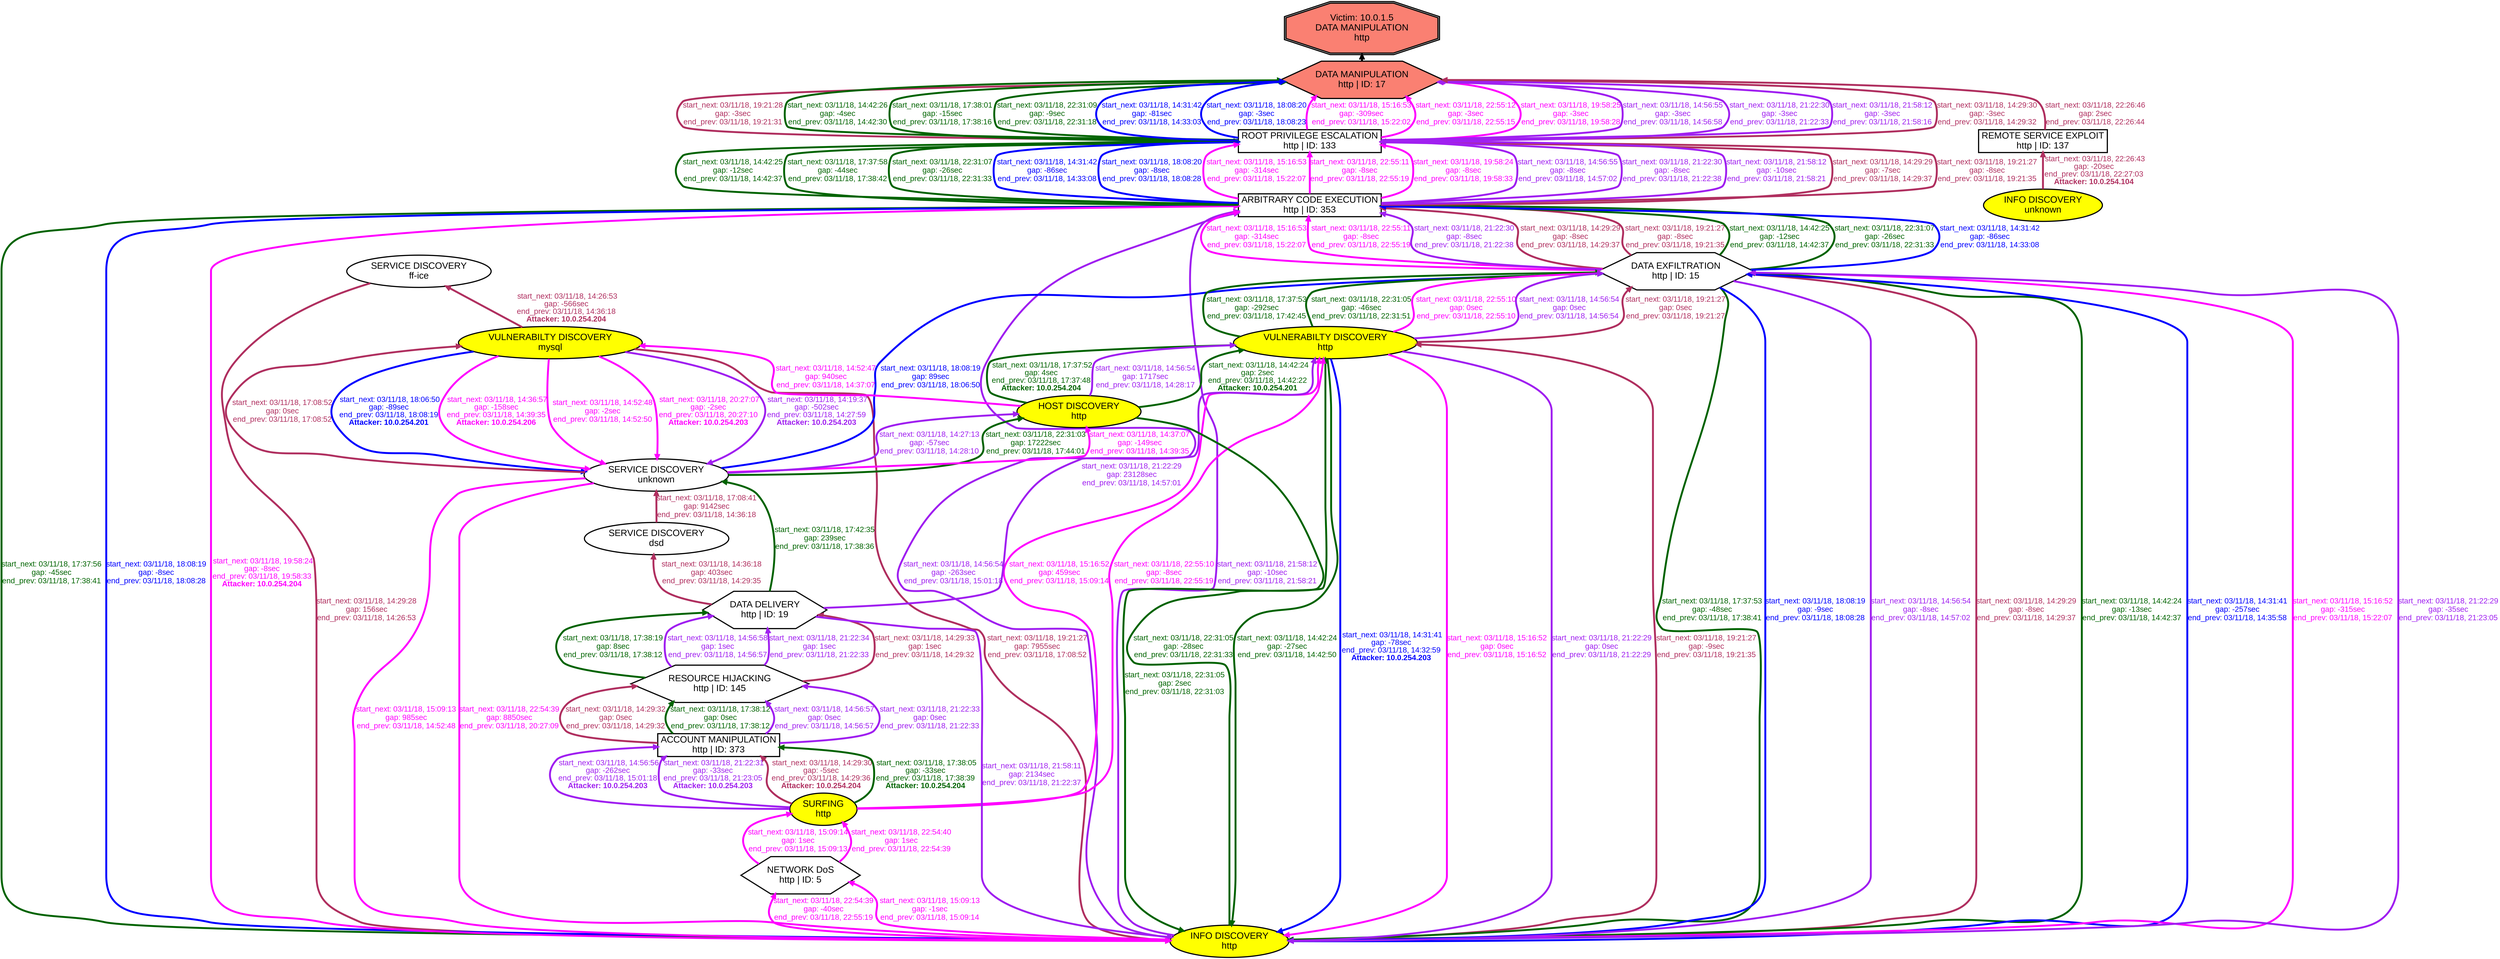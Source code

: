digraph DATAMANIPULATIONhttp {
rankdir="BT"; 
 graph [ nodesep="0.1", ranksep="0.02"] 
 node [ fontname=Arial, fontsize=24,penwidth=3]; 
 edge [ fontname=Arial, fontsize=20,penwidth=5 ];
"Victim: 10.0.1.5
DATA MANIPULATION
http" [shape=doubleoctagon, style=filled, fillcolor=salmon];
{ rank = max; "Victim: 10.0.1.5
DATA MANIPULATION
http"}
"DATA MANIPULATION
http | ID: 17" -> "Victim: 10.0.1.5
DATA MANIPULATION
http"
"DATA MANIPULATION
http | ID: 17" [style=filled, fillcolor= salmon]
{ rank=same; "DATA MANIPULATION
http | ID: 17"}
"VULNERABILTY DISCOVERY
mysql" [style=filled, fillcolor= yellow]
"VULNERABILTY DISCOVERY
mysql" -> "SERVICE DISCOVERY
ff-ice" [ color=maroon] [label=<<font color="maroon"> start_next: 03/11/18, 14:26:53<br/>gap: -566sec<br/>end_prev: 03/11/18, 14:36:18</font><br/><font color="maroon"><b>Attacker: 10.0.254.204</b></font>>]
"SERVICE DISCOVERY
ff-ice" -> "INFO DISCOVERY
http" [ label="start_next: 03/11/18, 14:29:28
gap: 156sec
end_prev: 03/11/18, 14:26:53"][ fontcolor="maroon" color=maroon]
"INFO DISCOVERY
http" -> "DATA EXFILTRATION
http | ID: 15" [ label="start_next: 03/11/18, 14:29:29
gap: -8sec
end_prev: 03/11/18, 14:29:37"][ fontcolor="maroon" color=maroon]
"DATA EXFILTRATION
http | ID: 15" -> "ARBITRARY CODE EXECUTION
http | ID: 353" [ label="start_next: 03/11/18, 14:29:29
gap: -8sec
end_prev: 03/11/18, 14:29:37"][ fontcolor="maroon" color=maroon]
"ARBITRARY CODE EXECUTION
http | ID: 353" -> "ROOT PRIVILEGE ESCALATION
http | ID: 133" [ label="start_next: 03/11/18, 14:29:29
gap: -7sec
end_prev: 03/11/18, 14:29:37"][ fontcolor="maroon" color=maroon]
"ROOT PRIVILEGE ESCALATION
http | ID: 133" -> "DATA MANIPULATION
http | ID: 17" [ label="start_next: 03/11/18, 14:29:30
gap: -3sec
end_prev: 03/11/18, 14:29:32"][ fontcolor="maroon" color=maroon]
"SURFING
http" [style=filled, fillcolor= yellow]
"SURFING
http" -> "ACCOUNT MANIPULATION
http | ID: 373" [ color=maroon] [label=<<font color="maroon"> start_next: 03/11/18, 14:29:30<br/>gap: -5sec<br/>end_prev: 03/11/18, 14:29:36</font><br/><font color="maroon"><b>Attacker: 10.0.254.204</b></font>>]
"ACCOUNT MANIPULATION
http | ID: 373" -> "RESOURCE HIJACKING
http | ID: 145" [ label="start_next: 03/11/18, 14:29:32
gap: 0sec
end_prev: 03/11/18, 14:29:32"][ fontcolor="maroon" color=maroon]
"RESOURCE HIJACKING
http | ID: 145" -> "DATA DELIVERY
http | ID: 19" [ label="start_next: 03/11/18, 14:29:33
gap: 1sec
end_prev: 03/11/18, 14:29:32"][ fontcolor="maroon" color=maroon]
"DATA DELIVERY
http | ID: 19" -> "SERVICE DISCOVERY
dsd" [ label="start_next: 03/11/18, 14:36:18
gap: 403sec
end_prev: 03/11/18, 14:29:35"][ fontcolor="maroon" color=maroon]
"SERVICE DISCOVERY
dsd" -> "SERVICE DISCOVERY
unknown" [ label="start_next: 03/11/18, 17:08:41
gap: 9142sec
end_prev: 03/11/18, 14:36:18"][ fontcolor="maroon" color=maroon]
"SERVICE DISCOVERY
unknown" -> "VULNERABILTY DISCOVERY
mysql" [ label="start_next: 03/11/18, 17:08:52
gap: 0sec
end_prev: 03/11/18, 17:08:52"][ fontcolor="maroon" color=maroon]
"VULNERABILTY DISCOVERY
mysql" -> "INFO DISCOVERY
http" [ label="start_next: 03/11/18, 19:21:27
gap: 7955sec
end_prev: 03/11/18, 17:08:52"][ fontcolor="maroon" color=maroon]
"INFO DISCOVERY
http" -> "VULNERABILTY DISCOVERY
http" [ label="start_next: 03/11/18, 19:21:27
gap: -9sec
end_prev: 03/11/18, 19:21:35"][ fontcolor="maroon" color=maroon]
"VULNERABILTY DISCOVERY
http" -> "DATA EXFILTRATION
http | ID: 15" [ label="start_next: 03/11/18, 19:21:27
gap: 0sec
end_prev: 03/11/18, 19:21:27"][ fontcolor="maroon" color=maroon]
"DATA EXFILTRATION
http | ID: 15" -> "ARBITRARY CODE EXECUTION
http | ID: 353" [ label="start_next: 03/11/18, 19:21:27
gap: -8sec
end_prev: 03/11/18, 19:21:35"][ fontcolor="maroon" color=maroon]
"ARBITRARY CODE EXECUTION
http | ID: 353" -> "ROOT PRIVILEGE ESCALATION
http | ID: 133" [ label="start_next: 03/11/18, 19:21:27
gap: -8sec
end_prev: 03/11/18, 19:21:35"][ fontcolor="maroon" color=maroon]
"ROOT PRIVILEGE ESCALATION
http | ID: 133" -> "DATA MANIPULATION
http | ID: 17" [ label="start_next: 03/11/18, 19:21:28
gap: -3sec
end_prev: 03/11/18, 19:21:31"][ fontcolor="maroon" color=maroon]
"INFO DISCOVERY
unknown" [style=filled, fillcolor= yellow]
"INFO DISCOVERY
unknown" -> "REMOTE SERVICE EXPLOIT
http | ID: 137" [ color=maroon] [label=<<font color="maroon"> start_next: 03/11/18, 22:26:43<br/>gap: -20sec<br/>end_prev: 03/11/18, 22:27:03</font><br/><font color="maroon"><b>Attacker: 10.0.254.104</b></font>>]
"REMOTE SERVICE EXPLOIT
http | ID: 137" -> "DATA MANIPULATION
http | ID: 17" [ label="start_next: 03/11/18, 22:26:46
gap: 2sec
end_prev: 03/11/18, 22:26:44"][ fontcolor="maroon" color=maroon]
"HOST DISCOVERY
http" [style=filled, fillcolor= yellow]
"HOST DISCOVERY
http" -> "VULNERABILTY DISCOVERY
http" [ color=darkgreen] [label=<<font color="darkgreen"> start_next: 03/11/18, 14:42:24<br/>gap: 2sec<br/>end_prev: 03/11/18, 14:42:22</font><br/><font color="darkgreen"><b>Attacker: 10.0.254.201</b></font>>]
"VULNERABILTY DISCOVERY
http" -> "INFO DISCOVERY
http" [ label="start_next: 03/11/18, 14:42:24
gap: -27sec
end_prev: 03/11/18, 14:42:50"][ fontcolor="darkgreen" color=darkgreen]
"INFO DISCOVERY
http" -> "DATA EXFILTRATION
http | ID: 15" [ label="start_next: 03/11/18, 14:42:24
gap: -13sec
end_prev: 03/11/18, 14:42:37"][ fontcolor="darkgreen" color=darkgreen]
"DATA EXFILTRATION
http | ID: 15" -> "ARBITRARY CODE EXECUTION
http | ID: 353" [ label="start_next: 03/11/18, 14:42:25
gap: -12sec
end_prev: 03/11/18, 14:42:37"][ fontcolor="darkgreen" color=darkgreen]
"ARBITRARY CODE EXECUTION
http | ID: 353" -> "ROOT PRIVILEGE ESCALATION
http | ID: 133" [ label="start_next: 03/11/18, 14:42:25
gap: -12sec
end_prev: 03/11/18, 14:42:37"][ fontcolor="darkgreen" color=darkgreen]
"ROOT PRIVILEGE ESCALATION
http | ID: 133" -> "DATA MANIPULATION
http | ID: 17" [ label="start_next: 03/11/18, 14:42:26
gap: -4sec
end_prev: 03/11/18, 14:42:30"][ fontcolor="darkgreen" color=darkgreen]
"HOST DISCOVERY
http" [style=filled, fillcolor= yellow]
"HOST DISCOVERY
http" -> "VULNERABILTY DISCOVERY
http" [ color=darkgreen] [label=<<font color="darkgreen"> start_next: 03/11/18, 17:37:52<br/>gap: 4sec<br/>end_prev: 03/11/18, 17:37:48</font><br/><font color="darkgreen"><b>Attacker: 10.0.254.204</b></font>>]
"VULNERABILTY DISCOVERY
http" -> "DATA EXFILTRATION
http | ID: 15" [ label="start_next: 03/11/18, 17:37:53
gap: -292sec
end_prev: 03/11/18, 17:42:45"][ fontcolor="darkgreen" color=darkgreen]
"DATA EXFILTRATION
http | ID: 15" -> "INFO DISCOVERY
http" [ label="start_next: 03/11/18, 17:37:53
gap: -48sec
end_prev: 03/11/18, 17:38:41"][ fontcolor="darkgreen" color=darkgreen]
"INFO DISCOVERY
http" -> "ARBITRARY CODE EXECUTION
http | ID: 353" [ label="start_next: 03/11/18, 17:37:56
gap: -45sec
end_prev: 03/11/18, 17:38:41"][ fontcolor="darkgreen" color=darkgreen]
"ARBITRARY CODE EXECUTION
http | ID: 353" -> "ROOT PRIVILEGE ESCALATION
http | ID: 133" [ label="start_next: 03/11/18, 17:37:58
gap: -44sec
end_prev: 03/11/18, 17:38:42"][ fontcolor="darkgreen" color=darkgreen]
"ROOT PRIVILEGE ESCALATION
http | ID: 133" -> "DATA MANIPULATION
http | ID: 17" [ label="start_next: 03/11/18, 17:38:01
gap: -15sec
end_prev: 03/11/18, 17:38:16"][ fontcolor="darkgreen" color=darkgreen]
"SURFING
http" [style=filled, fillcolor= yellow]
"SURFING
http" -> "ACCOUNT MANIPULATION
http | ID: 373" [ color=darkgreen] [label=<<font color="darkgreen"> start_next: 03/11/18, 17:38:05<br/>gap: -33sec<br/>end_prev: 03/11/18, 17:38:39</font><br/><font color="darkgreen"><b>Attacker: 10.0.254.204</b></font>>]
"ACCOUNT MANIPULATION
http | ID: 373" -> "RESOURCE HIJACKING
http | ID: 145" [ label="start_next: 03/11/18, 17:38:12
gap: 0sec
end_prev: 03/11/18, 17:38:12"][ fontcolor="darkgreen" color=darkgreen]
"RESOURCE HIJACKING
http | ID: 145" -> "DATA DELIVERY
http | ID: 19" [ label="start_next: 03/11/18, 17:38:19
gap: 8sec
end_prev: 03/11/18, 17:38:12"][ fontcolor="darkgreen" color=darkgreen]
"DATA DELIVERY
http | ID: 19" -> "SERVICE DISCOVERY
unknown" [ label="start_next: 03/11/18, 17:42:35
gap: 239sec
end_prev: 03/11/18, 17:38:36"][ fontcolor="darkgreen" color=darkgreen]
"SERVICE DISCOVERY
unknown" -> "HOST DISCOVERY
http" [ label="start_next: 03/11/18, 22:31:03
gap: 17222sec
end_prev: 03/11/18, 17:44:01"][ fontcolor="darkgreen" color=darkgreen]
"HOST DISCOVERY
http" -> "INFO DISCOVERY
http" [ label="start_next: 03/11/18, 22:31:05
gap: 2sec
end_prev: 03/11/18, 22:31:03"][ fontcolor="darkgreen" color=darkgreen]
"INFO DISCOVERY
http" -> "VULNERABILTY DISCOVERY
http" [ label="start_next: 03/11/18, 22:31:05
gap: -28sec
end_prev: 03/11/18, 22:31:33"][ fontcolor="darkgreen" color=darkgreen]
"VULNERABILTY DISCOVERY
http" -> "DATA EXFILTRATION
http | ID: 15" [ label="start_next: 03/11/18, 22:31:05
gap: -46sec
end_prev: 03/11/18, 22:31:51"][ fontcolor="darkgreen" color=darkgreen]
"DATA EXFILTRATION
http | ID: 15" -> "ARBITRARY CODE EXECUTION
http | ID: 353" [ label="start_next: 03/11/18, 22:31:07
gap: -26sec
end_prev: 03/11/18, 22:31:33"][ fontcolor="darkgreen" color=darkgreen]
"ARBITRARY CODE EXECUTION
http | ID: 353" -> "ROOT PRIVILEGE ESCALATION
http | ID: 133" [ label="start_next: 03/11/18, 22:31:07
gap: -26sec
end_prev: 03/11/18, 22:31:33"][ fontcolor="darkgreen" color=darkgreen]
"ROOT PRIVILEGE ESCALATION
http | ID: 133" -> "DATA MANIPULATION
http | ID: 17" [ label="start_next: 03/11/18, 22:31:09
gap: -9sec
end_prev: 03/11/18, 22:31:18"][ fontcolor="darkgreen" color=darkgreen]
"VULNERABILTY DISCOVERY
http" [style=filled, fillcolor= yellow]
"VULNERABILTY DISCOVERY
http" -> "INFO DISCOVERY
http" [ color=blue] [label=<<font color="blue"> start_next: 03/11/18, 14:31:41<br/>gap: -78sec<br/>end_prev: 03/11/18, 14:32:59</font><br/><font color="blue"><b>Attacker: 10.0.254.203</b></font>>]
"INFO DISCOVERY
http" -> "DATA EXFILTRATION
http | ID: 15" [ label="start_next: 03/11/18, 14:31:41
gap: -257sec
end_prev: 03/11/18, 14:35:58"][ fontcolor="blue" color=blue]
"DATA EXFILTRATION
http | ID: 15" -> "ARBITRARY CODE EXECUTION
http | ID: 353" [ label="start_next: 03/11/18, 14:31:42
gap: -86sec
end_prev: 03/11/18, 14:33:08"][ fontcolor="blue" color=blue]
"ARBITRARY CODE EXECUTION
http | ID: 353" -> "ROOT PRIVILEGE ESCALATION
http | ID: 133" [ label="start_next: 03/11/18, 14:31:42
gap: -86sec
end_prev: 03/11/18, 14:33:08"][ fontcolor="blue" color=blue]
"ROOT PRIVILEGE ESCALATION
http | ID: 133" -> "DATA MANIPULATION
http | ID: 17" [ label="start_next: 03/11/18, 14:31:42
gap: -81sec
end_prev: 03/11/18, 14:33:03"][ fontcolor="blue" color=blue]
"VULNERABILTY DISCOVERY
mysql" [style=filled, fillcolor= yellow]
"VULNERABILTY DISCOVERY
mysql" -> "SERVICE DISCOVERY
unknown" [ color=blue] [label=<<font color="blue"> start_next: 03/11/18, 18:06:50<br/>gap: -89sec<br/>end_prev: 03/11/18, 18:08:19</font><br/><font color="blue"><b>Attacker: 10.0.254.201</b></font>>]
"SERVICE DISCOVERY
unknown" -> "DATA EXFILTRATION
http | ID: 15" [ label="start_next: 03/11/18, 18:08:19
gap: 89sec
end_prev: 03/11/18, 18:06:50"][ fontcolor="blue" color=blue]
"DATA EXFILTRATION
http | ID: 15" -> "INFO DISCOVERY
http" [ label="start_next: 03/11/18, 18:08:19
gap: -9sec
end_prev: 03/11/18, 18:08:28"][ fontcolor="blue" color=blue]
"INFO DISCOVERY
http" -> "ARBITRARY CODE EXECUTION
http | ID: 353" [ label="start_next: 03/11/18, 18:08:19
gap: -8sec
end_prev: 03/11/18, 18:08:28"][ fontcolor="blue" color=blue]
"ARBITRARY CODE EXECUTION
http | ID: 353" -> "ROOT PRIVILEGE ESCALATION
http | ID: 133" [ label="start_next: 03/11/18, 18:08:20
gap: -8sec
end_prev: 03/11/18, 18:08:28"][ fontcolor="blue" color=blue]
"ROOT PRIVILEGE ESCALATION
http | ID: 133" -> "DATA MANIPULATION
http | ID: 17" [ label="start_next: 03/11/18, 18:08:20
gap: -3sec
end_prev: 03/11/18, 18:08:23"][ fontcolor="blue" color=blue]
"VULNERABILTY DISCOVERY
mysql" [style=filled, fillcolor= yellow]
"VULNERABILTY DISCOVERY
mysql" -> "SERVICE DISCOVERY
unknown" [ color=magenta] [label=<<font color="magenta"> start_next: 03/11/18, 14:36:57<br/>gap: -158sec<br/>end_prev: 03/11/18, 14:39:35</font><br/><font color="magenta"><b>Attacker: 10.0.254.206</b></font>>]
"SERVICE DISCOVERY
unknown" -> "HOST DISCOVERY
http" [ label="start_next: 03/11/18, 14:37:07
gap: -149sec
end_prev: 03/11/18, 14:39:35"][ fontcolor="magenta" color=magenta]
"HOST DISCOVERY
http" -> "VULNERABILTY DISCOVERY
mysql" [ label="start_next: 03/11/18, 14:52:47
gap: 940sec
end_prev: 03/11/18, 14:37:07"][ fontcolor="magenta" color=magenta]
"VULNERABILTY DISCOVERY
mysql" -> "SERVICE DISCOVERY
unknown" [ label="start_next: 03/11/18, 14:52:48
gap: -2sec
end_prev: 03/11/18, 14:52:50"][ fontcolor="magenta" color=magenta]
"SERVICE DISCOVERY
unknown" -> "INFO DISCOVERY
http" [ label="start_next: 03/11/18, 15:09:13
gap: 985sec
end_prev: 03/11/18, 14:52:48"][ fontcolor="magenta" color=magenta]
"INFO DISCOVERY
http" -> "NETWORK DoS
http | ID: 5" [ label="start_next: 03/11/18, 15:09:13
gap: -1sec
end_prev: 03/11/18, 15:09:14"][ fontcolor="magenta" color=magenta]
"NETWORK DoS
http | ID: 5" -> "SURFING
http" [ label="start_next: 03/11/18, 15:09:14
gap: 1sec
end_prev: 03/11/18, 15:09:13"][ fontcolor="magenta" color=magenta]
"SURFING
http" -> "VULNERABILTY DISCOVERY
http" [ label="start_next: 03/11/18, 15:16:52
gap: 459sec
end_prev: 03/11/18, 15:09:14"][ fontcolor="magenta" color=magenta]
"VULNERABILTY DISCOVERY
http" -> "INFO DISCOVERY
http" [ label="start_next: 03/11/18, 15:16:52
gap: 0sec
end_prev: 03/11/18, 15:16:52"][ fontcolor="magenta" color=magenta]
"INFO DISCOVERY
http" -> "DATA EXFILTRATION
http | ID: 15" [ label="start_next: 03/11/18, 15:16:52
gap: -315sec
end_prev: 03/11/18, 15:22:07"][ fontcolor="magenta" color=magenta]
"DATA EXFILTRATION
http | ID: 15" -> "ARBITRARY CODE EXECUTION
http | ID: 353" [ label="start_next: 03/11/18, 15:16:53
gap: -314sec
end_prev: 03/11/18, 15:22:07"][ fontcolor="magenta" color=magenta]
"ARBITRARY CODE EXECUTION
http | ID: 353" -> "ROOT PRIVILEGE ESCALATION
http | ID: 133" [ label="start_next: 03/11/18, 15:16:53
gap: -314sec
end_prev: 03/11/18, 15:22:07"][ fontcolor="magenta" color=magenta]
"ROOT PRIVILEGE ESCALATION
http | ID: 133" -> "DATA MANIPULATION
http | ID: 17" [ label="start_next: 03/11/18, 15:16:53
gap: -309sec
end_prev: 03/11/18, 15:22:02"][ fontcolor="magenta" color=magenta]
"VULNERABILTY DISCOVERY
mysql" [style=filled, fillcolor= yellow]
"VULNERABILTY DISCOVERY
mysql" -> "SERVICE DISCOVERY
unknown" [ color=magenta] [label=<<font color="magenta"> start_next: 03/11/18, 20:27:07<br/>gap: -2sec<br/>end_prev: 03/11/18, 20:27:10</font><br/><font color="magenta"><b>Attacker: 10.0.254.203</b></font>>]
"SERVICE DISCOVERY
unknown" -> "INFO DISCOVERY
http" [ label="start_next: 03/11/18, 22:54:39
gap: 8850sec
end_prev: 03/11/18, 20:27:09"][ fontcolor="magenta" color=magenta]
"INFO DISCOVERY
http" -> "NETWORK DoS
http | ID: 5" [ label="start_next: 03/11/18, 22:54:39
gap: -40sec
end_prev: 03/11/18, 22:55:19"][ fontcolor="magenta" color=magenta]
"NETWORK DoS
http | ID: 5" -> "SURFING
http" [ label="start_next: 03/11/18, 22:54:40
gap: 1sec
end_prev: 03/11/18, 22:54:39"][ fontcolor="magenta" color=magenta]
"SURFING
http" -> "VULNERABILTY DISCOVERY
http" [ label="start_next: 03/11/18, 22:55:10
gap: -8sec
end_prev: 03/11/18, 22:55:19"][ fontcolor="magenta" color=magenta]
"VULNERABILTY DISCOVERY
http" -> "DATA EXFILTRATION
http | ID: 15" [ label="start_next: 03/11/18, 22:55:10
gap: 0sec
end_prev: 03/11/18, 22:55:10"][ fontcolor="magenta" color=magenta]
"DATA EXFILTRATION
http | ID: 15" -> "ARBITRARY CODE EXECUTION
http | ID: 353" [ label="start_next: 03/11/18, 22:55:11
gap: -8sec
end_prev: 03/11/18, 22:55:19"][ fontcolor="magenta" color=magenta]
"ARBITRARY CODE EXECUTION
http | ID: 353" -> "ROOT PRIVILEGE ESCALATION
http | ID: 133" [ label="start_next: 03/11/18, 22:55:11
gap: -8sec
end_prev: 03/11/18, 22:55:19"][ fontcolor="magenta" color=magenta]
"ROOT PRIVILEGE ESCALATION
http | ID: 133" -> "DATA MANIPULATION
http | ID: 17" [ label="start_next: 03/11/18, 22:55:12
gap: -3sec
end_prev: 03/11/18, 22:55:15"][ fontcolor="magenta" color=magenta]
"INFO DISCOVERY
http" [style=filled, fillcolor= yellow]
"INFO DISCOVERY
http" -> "ARBITRARY CODE EXECUTION
http | ID: 353" [ color=magenta] [label=<<font color="magenta"> start_next: 03/11/18, 19:58:24<br/>gap: -8sec<br/>end_prev: 03/11/18, 19:58:33</font><br/><font color="magenta"><b>Attacker: 10.0.254.204</b></font>>]
"ARBITRARY CODE EXECUTION
http | ID: 353" -> "ROOT PRIVILEGE ESCALATION
http | ID: 133" [ label="start_next: 03/11/18, 19:58:24
gap: -8sec
end_prev: 03/11/18, 19:58:33"][ fontcolor="magenta" color=magenta]
"ROOT PRIVILEGE ESCALATION
http | ID: 133" -> "DATA MANIPULATION
http | ID: 17" [ label="start_next: 03/11/18, 19:58:25
gap: -3sec
end_prev: 03/11/18, 19:58:28"][ fontcolor="magenta" color=magenta]
"VULNERABILTY DISCOVERY
mysql" [style=filled, fillcolor= yellow]
"VULNERABILTY DISCOVERY
mysql" -> "SERVICE DISCOVERY
unknown" [ color=purple] [label=<<font color="purple"> start_next: 03/11/18, 14:19:37<br/>gap: -502sec<br/>end_prev: 03/11/18, 14:27:59</font><br/><font color="purple"><b>Attacker: 10.0.254.203</b></font>>]
"SERVICE DISCOVERY
unknown" -> "HOST DISCOVERY
http" [ label="start_next: 03/11/18, 14:27:13
gap: -57sec
end_prev: 03/11/18, 14:28:10"][ fontcolor="purple" color=purple]
"HOST DISCOVERY
http" -> "VULNERABILTY DISCOVERY
http" [ label="start_next: 03/11/18, 14:56:54
gap: 1717sec
end_prev: 03/11/18, 14:28:17"][ fontcolor="purple" color=purple]
"VULNERABILTY DISCOVERY
http" -> "DATA EXFILTRATION
http | ID: 15" [ label="start_next: 03/11/18, 14:56:54
gap: 0sec
end_prev: 03/11/18, 14:56:54"][ fontcolor="purple" color=purple]
"DATA EXFILTRATION
http | ID: 15" -> "INFO DISCOVERY
http" [ label="start_next: 03/11/18, 14:56:54
gap: -8sec
end_prev: 03/11/18, 14:57:02"][ fontcolor="purple" color=purple]
"INFO DISCOVERY
http" -> "ARBITRARY CODE EXECUTION
http | ID: 353" [ label="start_next: 03/11/18, 14:56:54
gap: -263sec
end_prev: 03/11/18, 15:01:18"][ fontcolor="purple" color=purple]
"ARBITRARY CODE EXECUTION
http | ID: 353" -> "ROOT PRIVILEGE ESCALATION
http | ID: 133" [ label="start_next: 03/11/18, 14:56:55
gap: -8sec
end_prev: 03/11/18, 14:57:02"][ fontcolor="purple" color=purple]
"ROOT PRIVILEGE ESCALATION
http | ID: 133" -> "DATA MANIPULATION
http | ID: 17" [ label="start_next: 03/11/18, 14:56:55
gap: -3sec
end_prev: 03/11/18, 14:56:58"][ fontcolor="purple" color=purple]
"SURFING
http" [style=filled, fillcolor= yellow]
"SURFING
http" -> "ACCOUNT MANIPULATION
http | ID: 373" [ color=purple] [label=<<font color="purple"> start_next: 03/11/18, 14:56:56<br/>gap: -262sec<br/>end_prev: 03/11/18, 15:01:18</font><br/><font color="purple"><b>Attacker: 10.0.254.203</b></font>>]
"ACCOUNT MANIPULATION
http | ID: 373" -> "RESOURCE HIJACKING
http | ID: 145" [ label="start_next: 03/11/18, 14:56:57
gap: 0sec
end_prev: 03/11/18, 14:56:57"][ fontcolor="purple" color=purple]
"RESOURCE HIJACKING
http | ID: 145" -> "DATA DELIVERY
http | ID: 19" [ label="start_next: 03/11/18, 14:56:58
gap: 1sec
end_prev: 03/11/18, 14:56:57"][ fontcolor="purple" color=purple]
"DATA DELIVERY
http | ID: 19" -> "VULNERABILTY DISCOVERY
http" [ label="start_next: 03/11/18, 21:22:29
gap: 23128sec
end_prev: 03/11/18, 14:57:01"][ fontcolor="purple" color=purple]
"VULNERABILTY DISCOVERY
http" -> "INFO DISCOVERY
http" [ label="start_next: 03/11/18, 21:22:29
gap: 0sec
end_prev: 03/11/18, 21:22:29"][ fontcolor="purple" color=purple]
"INFO DISCOVERY
http" -> "DATA EXFILTRATION
http | ID: 15" [ label="start_next: 03/11/18, 21:22:29
gap: -35sec
end_prev: 03/11/18, 21:23:05"][ fontcolor="purple" color=purple]
"DATA EXFILTRATION
http | ID: 15" -> "ARBITRARY CODE EXECUTION
http | ID: 353" [ label="start_next: 03/11/18, 21:22:30
gap: -8sec
end_prev: 03/11/18, 21:22:38"][ fontcolor="purple" color=purple]
"ARBITRARY CODE EXECUTION
http | ID: 353" -> "ROOT PRIVILEGE ESCALATION
http | ID: 133" [ label="start_next: 03/11/18, 21:22:30
gap: -8sec
end_prev: 03/11/18, 21:22:38"][ fontcolor="purple" color=purple]
"ROOT PRIVILEGE ESCALATION
http | ID: 133" -> "DATA MANIPULATION
http | ID: 17" [ label="start_next: 03/11/18, 21:22:30
gap: -3sec
end_prev: 03/11/18, 21:22:33"][ fontcolor="purple" color=purple]
"SURFING
http" [style=filled, fillcolor= yellow]
"SURFING
http" -> "ACCOUNT MANIPULATION
http | ID: 373" [ color=purple] [label=<<font color="purple"> start_next: 03/11/18, 21:22:31<br/>gap: -33sec<br/>end_prev: 03/11/18, 21:23:05</font><br/><font color="purple"><b>Attacker: 10.0.254.203</b></font>>]
"ACCOUNT MANIPULATION
http | ID: 373" -> "RESOURCE HIJACKING
http | ID: 145" [ label="start_next: 03/11/18, 21:22:33
gap: 0sec
end_prev: 03/11/18, 21:22:33"][ fontcolor="purple" color=purple]
"RESOURCE HIJACKING
http | ID: 145" -> "DATA DELIVERY
http | ID: 19" [ label="start_next: 03/11/18, 21:22:34
gap: 1sec
end_prev: 03/11/18, 21:22:33"][ fontcolor="purple" color=purple]
"DATA DELIVERY
http | ID: 19" -> "INFO DISCOVERY
http" [ label="start_next: 03/11/18, 21:58:11
gap: 2134sec
end_prev: 03/11/18, 21:22:37"][ fontcolor="purple" color=purple]
"INFO DISCOVERY
http" -> "ARBITRARY CODE EXECUTION
http | ID: 353" [ label="start_next: 03/11/18, 21:58:12
gap: -10sec
end_prev: 03/11/18, 21:58:21"][ fontcolor="purple" color=purple]
"ARBITRARY CODE EXECUTION
http | ID: 353" -> "ROOT PRIVILEGE ESCALATION
http | ID: 133" [ label="start_next: 03/11/18, 21:58:12
gap: -10sec
end_prev: 03/11/18, 21:58:21"][ fontcolor="purple" color=purple]
"ROOT PRIVILEGE ESCALATION
http | ID: 133" -> "DATA MANIPULATION
http | ID: 17" [ label="start_next: 03/11/18, 21:58:12
gap: -3sec
end_prev: 03/11/18, 21:58:16"][ fontcolor="purple" color=purple]
"VULNERABILTY DISCOVERY
mysql" [shape=oval]
"VULNERABILTY DISCOVERY
mysql" [tooltip="ET SCAN Suspicious inbound to mySQL port 3306
ET SCAN Suspicious inbound to MSSQL port 1433
ET SCAN Suspicious inbound to PostgreSQL port 5432
ET SCAN Nikto Web App Scan in Progress
ET SCAN Suspicious inbound to Oracle SQL port 1521
ET SCAN Suspicious inbound to mSQL port 4333"]
"SERVICE DISCOVERY
ff-ice" [shape=oval]
"SERVICE DISCOVERY
ff-ice" [tooltip="ET SCAN Potential VNC Scan 5900-5920
ET SCAN Potential VNC Scan 5800-5820"]
"INFO DISCOVERY
http" [shape=oval]
"INFO DISCOVERY
http" [tooltip="GPL WEB_SERVER viewcode access
GPL WEB_SERVER .htaccess access
GPL WEB_SERVER writeto.cnf access
GPL WEB_SERVER iisadmin access
ET WEB_SERVER PHP Easteregg Information-Disclosure (funny-logo)
ET WEB_SPECIFIC_APPS Request to Wordpress W3TC Plug-in dbcache Directory
GPL WEB_SERVER services.cnf access
ET WEB_SERVER PHP Easteregg Information-Disclosure (zend-logo)
GPL EXPLOIT unicode directory traversal attempt
ET WEB_SERVER PHP Easteregg Information-Disclosure (php-logo)
GPL WEB_SERVER service.cnf access
GPL EXPLOIT iisadmpwd attempt
ET WEB_SERVER PHP SESSION SuperGlobal in URI
GPL WEB_SERVER /~root access
GPL WEB_SERVER authors.pwd access
ET WEB_SERVER PHP ENV SuperGlobal in URI
GPL EXPLOIT .cnf access
ET POLICY Proxy TRACE Request - inbound
GPL WEB_SERVER .htpasswd access
GPL WEB_SERVER global.asa access
ET WEB_SERVER PHP SERVER SuperGlobal in URI
GPL EXPLOIT fpcount access
GPL WEB_SERVER globals.pl access
GPL WEB_SERVER 403 Forbidden
GPL WEB_SERVER service.pwd
GPL EXPLOIT ISAPI .idq attempt
ET WEB_SERVER PHP Easteregg Information-Disclosure (phpinfo)
GPL WEB_SERVER printenv access
GPL WEB_SERVER author.exe access
GPL EXPLOIT iissamples access
GPL EXPLOIT .htr access
ET WEB_SERVER PHP REQUEST SuperGlobal in URI"]
"DATA EXFILTRATION
http | ID: 15" [shape=hexagon]
"DATA EXFILTRATION
http | ID: 15" [tooltip="GPL WEB_SERVER Tomcat server snoop access
GPL EXPLOIT ISAPI .ida access
GPL EXPLOIT /msadc/samples/ access
ET WEB_SERVER ColdFusion componentutils access
ET WEB_SERVER /system32/ in Uri - Possible Protected Directory Access Attempt
ET WEB_SPECIFIC_APPS PHP-CGI query string parameter vulnerability
ET WEB_SERVER Possible XXE SYSTEM ENTITY in POST BODY.
ET WEB_SERVER /etc/shadow Detected in URI
GPL EXPLOIT ISAPI .idq access"]
"ARBITRARY CODE EXECUTION
http | ID: 353" [shape=box]
"ARBITRARY CODE EXECUTION
http | ID: 353" [tooltip="ET CURRENT_EVENTS QNAP Shellshock CVE-2014-6271
ET WEB_SPECIFIC_APPS DesktopOnNet don3_requiem.php app_path Parameter Remote File Inclusion
ET WEB_SPECIFIC_APPS Horde type Parameter Local File Inclusion Attempt
ET WEB_SPECIFIC_APPS KR-Web krgourl.php DOCUMENT_ROOT Parameter Remote File Inclusion Attempt
ET WEB_SERVER Possible CVE-2014-6271 Attempt in Headers
ET WEB_SPECIFIC_APPS BASE base_stat_common.php remote file include
ET WEB_SPECIFIC_APPS Golem Gaming Portal root_path Parameter Remote File inclusion Attempt
ET WEB_SPECIFIC_APPS Joomla swMenuPro ImageManager.php Remote File Inclusion Attempt
ET WEB_SPECIFIC_APPS FormMailer formmailer.admin.inc.php BASE_DIR Parameter Remote File Inclusion Attempt
ET WEB_SPECIFIC_APPS AjaxPortal di.php pathtoserverdata Parameter Remote File Inclusion Attempt
ET WEB_SERVER cmd.exe In URI - Possible Command Execution Attempt
ET WEB_SPECIFIC_APPS KingCMS menu.php CONFIG Parameter Remote File Inclusion
ETPRO WEB_SPECIFIC_APPS PHPMoAdmin RCE Attempt
ET WEB_SERVER Exploit Suspected PHP Injection Attack (cmd=)
ET WEB_SPECIFIC_APPS Achievo debugger.php config_atkroot parameter Remote File Inclusion Attempt
ET WEB_SERVER Possible CVE-2014-6271 Attempt
ET WEB_SPECIFIC_APPS Joomla Dada Mail Manager Component config.dadamail.php GLOBALS Parameter Remote File Inclusion
ET WEB_SPECIFIC_APPS WEB-PHP RCE PHPBB 2004-1315
ET WEB_SPECIFIC_APPS DesktopOnNet frontpage.php app_path Parameter Remote File Inclusion
ET WEB_SPECIFIC_APPS Joomla AjaxChat Component ajcuser.php GLOBALS Parameter Remote File Inclusion Attempt"]
"ROOT PRIVILEGE ESCALATION
http | ID: 133" [shape=box]
"ROOT PRIVILEGE ESCALATION
http | ID: 133" [tooltip="ET WEB_SERVER ColdFusion administrator access
ETPRO WEB_SPECIFIC_APPS ipTIME firmware < 9.58 RCE
GPL EXPLOIT administrators.pwd access
GPL EXPLOIT CodeRed v2 root.exe access"]
"DATA MANIPULATION
http | ID: 17" [shape=hexagon]
"DATA MANIPULATION
http | ID: 17" [tooltip="ET WEB_SERVER Possible SQL Injection Attempt SELECT FROM
ET WEB_SERVER MYSQL SELECT CONCAT SQL Injection Attempt
ET WEB_SERVER Possible SQL Injection Attempt UNION SELECT"]
"SURFING
http" [shape=oval]
"SURFING
http" [tooltip="ET WEB_SERVER WEB-PHP phpinfo access"]
"ACCOUNT MANIPULATION
http | ID: 373" [shape=box]
"ACCOUNT MANIPULATION
http | ID: 373" [tooltip="GPL EXPLOIT /iisadmpwd/aexp2.htr access
ET WEB_SERVER SELECT USER SQL Injection Attempt in URI"]
"RESOURCE HIJACKING
http | ID: 145" [shape=hexagon]
"RESOURCE HIJACKING
http | ID: 145" [tooltip="GPL WEB_SERVER Oracle Java Process Manager access"]
"DATA DELIVERY
http | ID: 19" [shape=hexagon]
"DATA DELIVERY
http | ID: 19" [tooltip="ET WEB_SPECIFIC_APPS PHP-Paid4Mail RFI attempt 
ET WEB_SPECIFIC_APPS Possible eFront database.php Remote File Inclusion Attempt
ET WEB_SPECIFIC_APPS MAXcms fm_includes_special Parameter Remote File Inclusion Attempt
ET WEB_SPECIFIC_APPS PHP Aardvark Topsites PHP CONFIG PATH Remote File Include Attempt
ET WEB_SPECIFIC_APPS Possible Mambo/Joomla! com_koesubmit Component 'koesubmit.php' Remote File Inclusion Attempt
ET WEB_SPECIFIC_APPS SERWeb load_lang.php configdir Parameter Remote File Inclusion
ET WEB_SPECIFIC_APPS TECHNOTE shop_this_skin_path Parameter Remote File Inclusion
ET WEB_SPECIFIC_APPS p-Table for WordPress wptable-tinymce.php ABSPATH Parameter RFI Attempt
ET WEB_SPECIFIC_APPS ProjectButler RFI attempt 
ET WEB_SPECIFIC_APPS PHPOF DB_AdoDB.Class.PHP PHPOF_INCLUDE_PATH parameter Remote File Inclusion
ET WEB_SPECIFIC_APPS SAPID get_infochannel.inc.php Remote File inclusion Attempt
ET WEB_SPECIFIC_APPS Joomla Onguma Time Sheet Component onguma.class.php mosConfig_absolute_path Parameter Remote File Inclusion
ET WEB_SPECIFIC_APPS phptraverse mp3_id.php GLOBALS Parameter Remote File Inclusion Attempt
ET WEB_SPECIFIC_APPS Sisplet CMS komentar.php site_path Parameter Remote File Inclusion Attempt
ET WEB_SPECIFIC_APPS SERWeb main_prepend.php functionsdir Parameter Remote File Inclusion
ET WEB_SPECIFIC_APPS Mambo Component com_smf smf.php Remote File Inclusion Attempt
ET WEB_SPECIFIC_APPS OpenX phpAdsNew phpAds_geoPlugin Parameter Remote File Inclusion Attempt
ET WEB_SPECIFIC_APPS Enthusiast path parameter Remote File Inclusion
ET WEB_SPECIFIC_APPS ProdLer prodler.class.php sPath Parameter Remote File Inclusion Attempt
ET WEB_SPECIFIC_APPS PHP Classifieds class.phpmailer.php lang_path Parameter Remote File Inclusion Attempt
ET WEB_SPECIFIC_APPS Joomla Simple RSS Reader admin.rssreader.php mosConfig_live_site Parameter Remote File Inclusion
ET WEB_SPECIFIC_APPS Possible OpenSiteAdmin pageHeader.php Remote File Inclusion Attempt
ET WEB_SPECIFIC_APPS phpSkelSite theme parameter remote file inclusion
ET WEB_SPECIFIC_APPS PointComma pctemplate.php pcConfig Parameter Remote File Inclusion Attempt
ET WEB_SPECIFIC_APPS phPortal gunaysoft.php icerikyolu Parameter Remote File Inclusion
ET WEB_SPECIFIC_APPS OBOphiX fonctions_racine.php chemin_lib parameter Remote File Inclusion Attempt
ET WEB_SPECIFIC_APPS PHP phpMyAgenda rootagenda Remote File Include Attempt
ET WEB_SPECIFIC_APPS Ve-EDIT edit_htmlarea.php highlighter Parameter Remote File Inclusion
ET WEB_SPECIFIC_APPS MODx CMS snippet.reflect.php reflect_base Remote File Inclusion
ET WEB_SPECIFIC_APPS phPortal gunaysoft.php sayfaid Parameter Remote File Inclusion
ET WEB_SPECIFIC_APPS YapBB class_yapbbcooker.php cfgIncludeDirectory Parameter Remote File Inclusion"]
"SERVICE DISCOVERY
dsd" [shape=oval]
"SERVICE DISCOVERY
dsd" [tooltip="ET SCAN Potential VNC Scan 5900-5920
ET SCAN Potential VNC Scan 5800-5820"]
"SERVICE DISCOVERY
unknown" [shape=oval]
"SERVICE DISCOVERY
unknown" [tooltip="ET SCAN Potential VNC Scan 5800-5820
ET SCAN Potential SSH Scan
GPL ICMP_INFO PING *NIX
ET SCAN Potential VNC Scan 5900-5920
ET SCAN NMAP OS Detection Probe"]
"VULNERABILTY DISCOVERY
http" [shape=oval]
"VULNERABILTY DISCOVERY
http" [tooltip="ET SCAN Suspicious inbound to mySQL port 3306
ET SCAN Suspicious inbound to MSSQL port 1433
ET SCAN Nikto Web App Scan in Progress
ET SCAN Suspicious inbound to PostgreSQL port 5432
ET SCAN Suspicious inbound to Oracle SQL port 1521
ET SCAN Suspicious inbound to mSQL port 4333"]
"INFO DISCOVERY
unknown" [shape=oval]
"INFO DISCOVERY
unknown" [tooltip="GPL WEB_SERVER 403 Forbidden"]
"REMOTE SERVICE EXPLOIT
http | ID: 137" [shape=box]
"REMOTE SERVICE EXPLOIT
http | ID: 137" [tooltip="ET WEB_SERVER Script tag in URI Possible Cross Site Scripting Attempt"]
"HOST DISCOVERY
http" [shape=oval]
"HOST DISCOVERY
http" [tooltip="ET SCAN Nmap Scripting Engine User-Agent Detected (Nmap Scripting Engine)
ET SCAN Possible Nmap User-Agent Observed"]
"NETWORK DoS
http | ID: 5" [shape=hexagon]
"NETWORK DoS
http | ID: 5" [tooltip="ET WEB_SERVER Possible Cherokee Web Server GET AUX Request Denial Of Service Attempt"]
}

